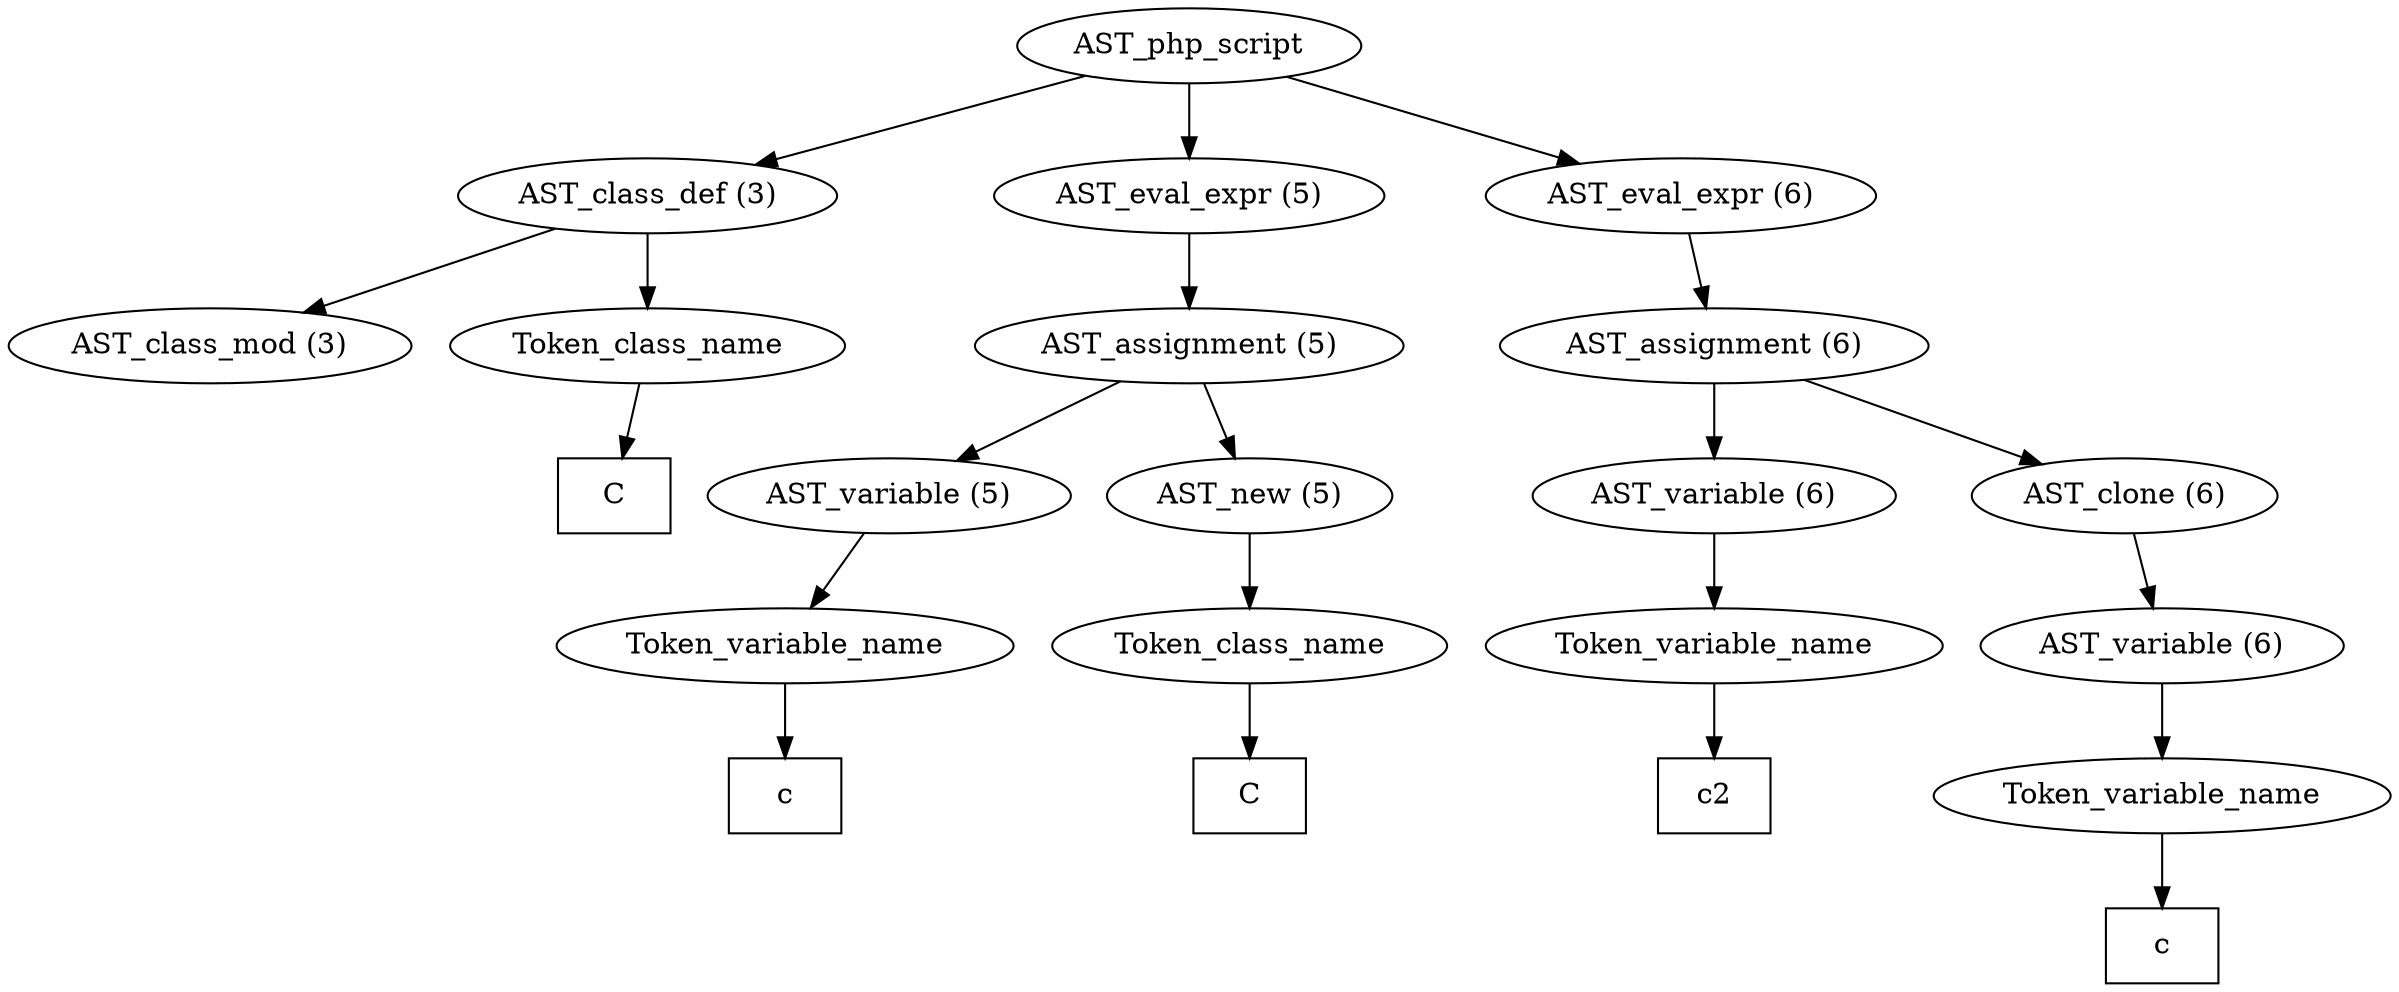 /*
 * AST in dot format generated by phc -- the PHP compiler
 */

digraph AST {
node_0 [label="AST_php_script"];
node_1 [label="AST_class_def (3)"];
node_2 [label="AST_class_mod (3)"];
node_3 [label="Token_class_name"];
node_4 [label="C", shape=box]
node_3 -> node_4;
node_1 -> node_3;
node_1 -> node_2;
node_5 [label="AST_eval_expr (5)"];
node_6 [label="AST_assignment (5)"];
node_7 [label="AST_variable (5)"];
node_8 [label="Token_variable_name"];
node_9 [label="c", shape=box]
node_8 -> node_9;
node_7 -> node_8;
node_10 [label="AST_new (5)"];
node_11 [label="Token_class_name"];
node_12 [label="C", shape=box]
node_11 -> node_12;
node_10 -> node_11;
node_6 -> node_10;
node_6 -> node_7;
node_5 -> node_6;
node_13 [label="AST_eval_expr (6)"];
node_14 [label="AST_assignment (6)"];
node_15 [label="AST_variable (6)"];
node_16 [label="Token_variable_name"];
node_17 [label="c2", shape=box]
node_16 -> node_17;
node_15 -> node_16;
node_18 [label="AST_clone (6)"];
node_19 [label="AST_variable (6)"];
node_20 [label="Token_variable_name"];
node_21 [label="c", shape=box]
node_20 -> node_21;
node_19 -> node_20;
node_18 -> node_19;
node_14 -> node_18;
node_14 -> node_15;
node_13 -> node_14;
node_0 -> node_13;
node_0 -> node_5;
node_0 -> node_1;
}
